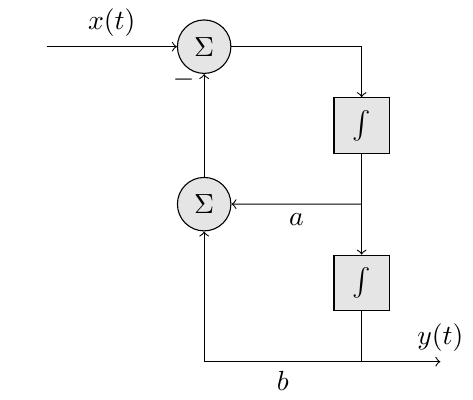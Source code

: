 \documentclass{standalone}
\usepackage{tikz}
\usetikzlibrary{calc}
\usetikzlibrary{positioning}
\usetikzlibrary{shapes,arrows,decorations.pathreplacing,decorations.markings}
\tikzstyle{block} = [draw, fill=gray!20, rectangle]
\tikzstyle{sum} = [draw, fill=gray!20, circle, node distance=1cm]
\tikzstyle{input} = [coordinate]
\tikzstyle{output} = [coordinate]
\tikzstyle{pinstyle} = [pin edge={to-,thin,black}]
\usepackage{pgfplots}
 \pgfplotsset{compat=1.13}
 \usepackage{transparent}

\begin{document}
  \tikzstyle{block} = [draw, fill=gray!20, rectangle, 
    minimum height=2em, minimum width=2em]
  \tikzstyle{sum} = [draw, fill=gray!20, circle, node distance=1cm]
  \tikzstyle{input} = [coordinate]
  \tikzstyle{output} = [coordinate]
  \tikzstyle{pinstyle} = [pin edge={to-,thin,black}]
  
  \begin{tikzpicture}[auto]
    \node [input, name=input] at (0,0) {};
    \node [sum, right of=input,node distance=2cm] (sum) {$\Sigma$};
    \node [sum, below of=sum,node distance=2cm] (sum2) {$\Sigma$};
    \node[block] at (4,-1) (block3) {$\int$};
    \node[block] at (4,-3) (block4) {$\int$};

    \node [shape=coordinate, name=conn1] at (4,0) {};
    \node [shape=coordinate, name=conn2] at (4,-2) {};
    \node [shape=coordinate, name=conn3] at (4,-4) {};
    \node [shape=coordinate, name=conn4] at (2,-4) {};
    \node [output, right of=conn3] (output) {};

    \draw [->] (input) -- node {$x(t)$} (sum);
    \draw (sum) -- (conn1);
    \draw [->] (conn1) -- (block3);
    \draw (block3) -- (conn2);
    \draw [->] (conn2) -- (block4);
    \draw [->] (conn2) -- node {$a$} (sum2);
    \draw (block4) -- (conn3);
    \draw (conn3) -- node {$b$} (conn4);
    \draw [->] (conn3) -| (sum2);
    \draw [->] (sum2) -- node[pos=0.95] {$-$} (sum);
    \draw [->] (conn3) -- node[pos=1] {$y(t)$} (output);
  \end{tikzpicture}
\end{document}
